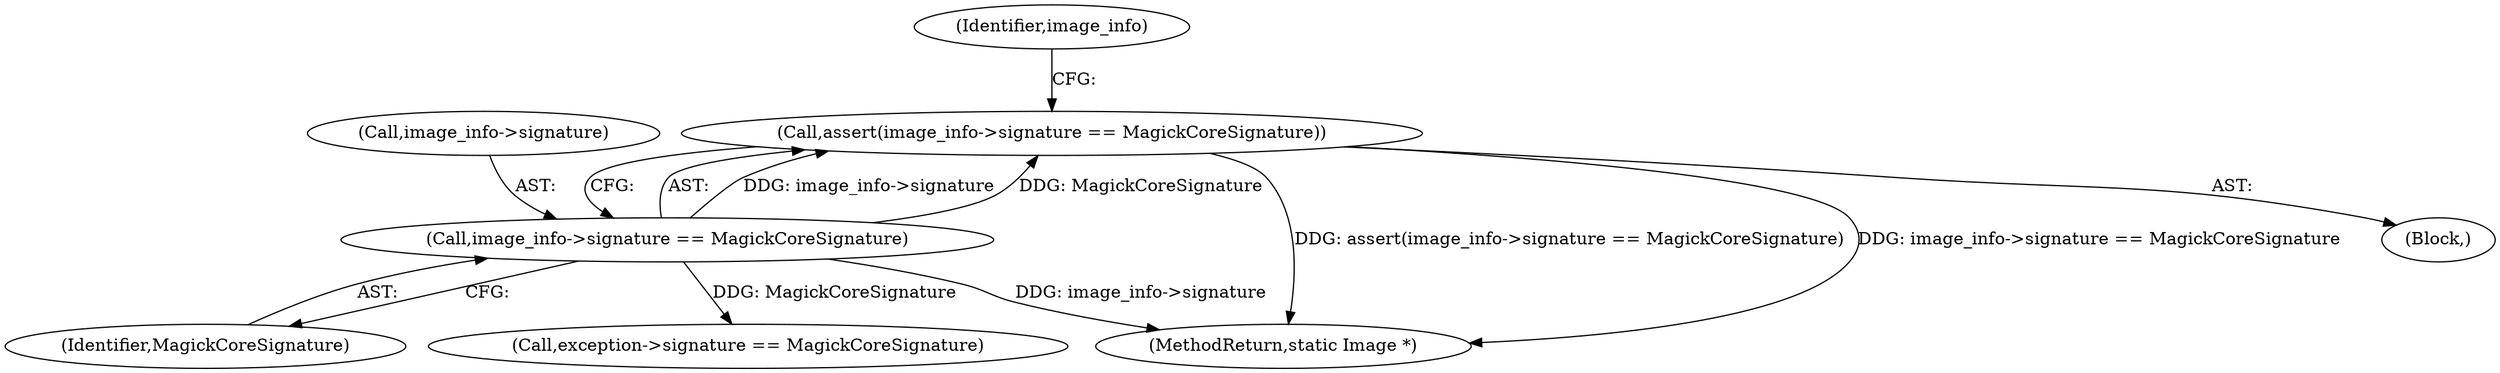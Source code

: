 digraph "0_ImageMagick6_35ccb468ee2dcbe8ce9cf1e2f1957acc27f54c34@API" {
"1000169" [label="(Call,assert(image_info->signature == MagickCoreSignature))"];
"1000170" [label="(Call,image_info->signature == MagickCoreSignature)"];
"1000178" [label="(Identifier,image_info)"];
"1000171" [label="(Call,image_info->signature)"];
"1000169" [label="(Call,assert(image_info->signature == MagickCoreSignature))"];
"1000197" [label="(Call,exception->signature == MagickCoreSignature)"];
"1000174" [label="(Identifier,MagickCoreSignature)"];
"1000121" [label="(Block,)"];
"1000170" [label="(Call,image_info->signature == MagickCoreSignature)"];
"1002380" [label="(MethodReturn,static Image *)"];
"1000169" -> "1000121"  [label="AST: "];
"1000169" -> "1000170"  [label="CFG: "];
"1000170" -> "1000169"  [label="AST: "];
"1000178" -> "1000169"  [label="CFG: "];
"1000169" -> "1002380"  [label="DDG: assert(image_info->signature == MagickCoreSignature)"];
"1000169" -> "1002380"  [label="DDG: image_info->signature == MagickCoreSignature"];
"1000170" -> "1000169"  [label="DDG: image_info->signature"];
"1000170" -> "1000169"  [label="DDG: MagickCoreSignature"];
"1000170" -> "1000174"  [label="CFG: "];
"1000171" -> "1000170"  [label="AST: "];
"1000174" -> "1000170"  [label="AST: "];
"1000170" -> "1002380"  [label="DDG: image_info->signature"];
"1000170" -> "1000197"  [label="DDG: MagickCoreSignature"];
}
